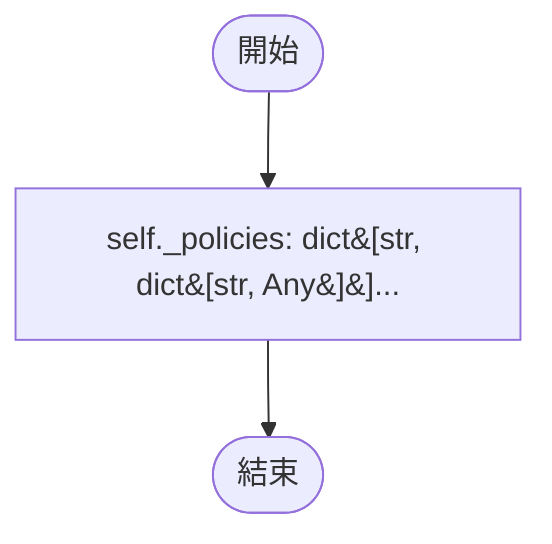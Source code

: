 flowchart TB
    n1([開始])
    n2([結束])
    n3[self._policies: dict&#91;str, dict&#91;str, Any&#93;&#93;...]
    n1 --> n3
    n3 --> n2